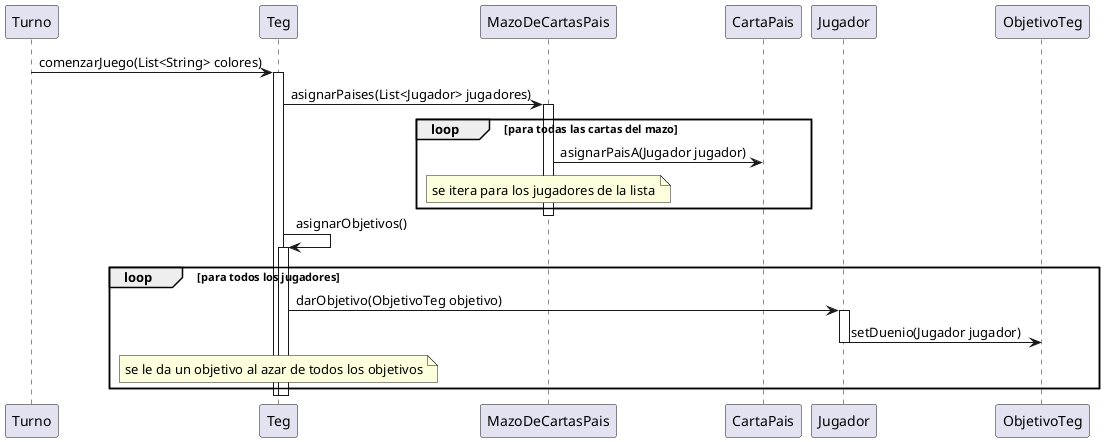 @startuml DiagramaDeSecuenciaAJugadorLeCartaPais-v0.1

Turno -> Teg:comenzarJuego(List<String> colores)
activate Teg
Teg -> MazoDeCartasPais: asignarPaises(List<Jugador> jugadores)
activate MazoDeCartasPais
loop para todas las cartas del mazo
    MazoDeCartasPais -> CartaPais: asignarPaisA(Jugador jugador)
    note over MazoDeCartasPais: se itera para los jugadores de la lista
end
deactivate MazoDeCartasPais
Teg -> Teg: asignarObjetivos()
activate Teg
loop para todos los jugadores
    Teg -> Jugador: darObjetivo(ObjetivoTeg objetivo)
    activate Jugador
    Jugador -> ObjetivoTeg: setDuenio(Jugador jugador)
    deactivate Jugador
    note over Teg: se le da un objetivo al azar de todos los objetivos
end
deactivate Teg
deactivate Teg
@enduml